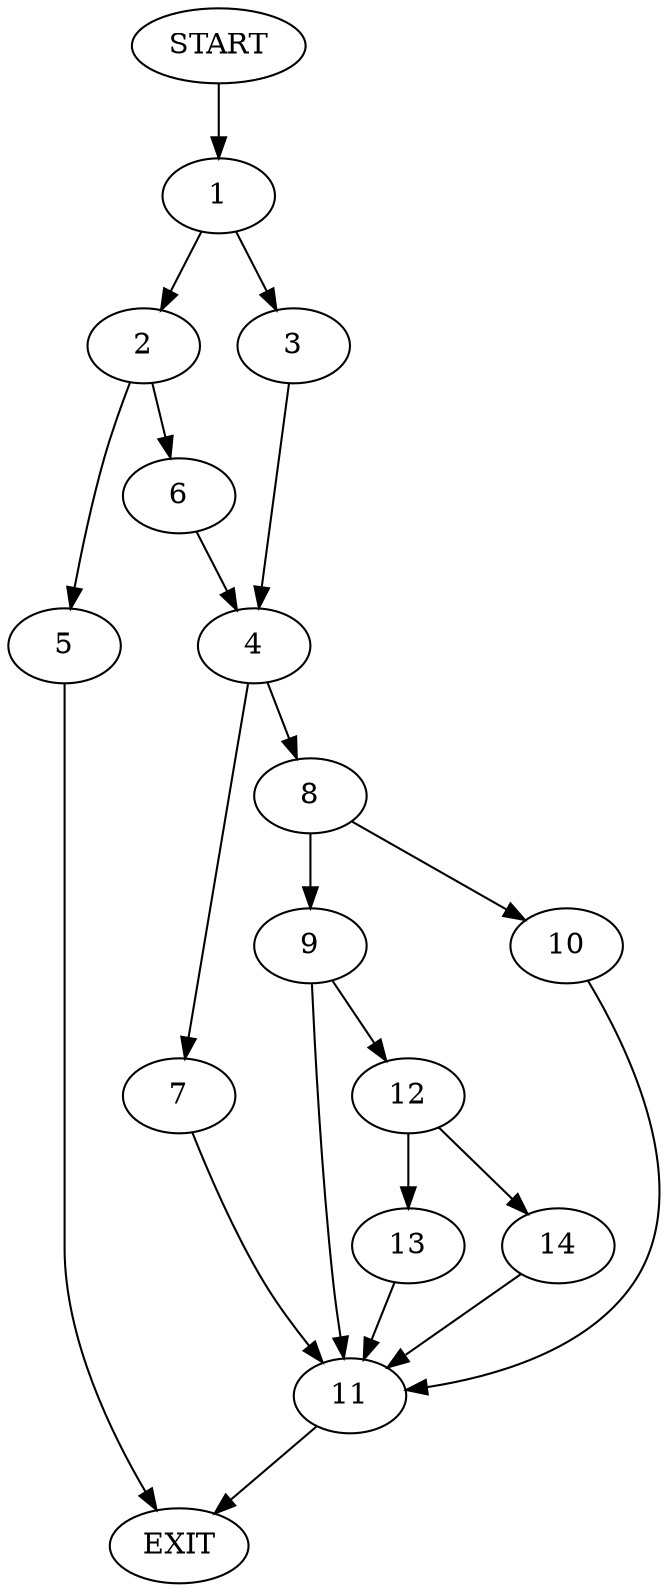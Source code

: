 digraph {
0 [label="START"]
15 [label="EXIT"]
0 -> 1
1 -> 2
1 -> 3
3 -> 4
2 -> 5
2 -> 6
5 -> 15
6 -> 4
4 -> 7
4 -> 8
8 -> 9
8 -> 10
7 -> 11
11 -> 15
9 -> 11
9 -> 12
10 -> 11
12 -> 13
12 -> 14
13 -> 11
14 -> 11
}
